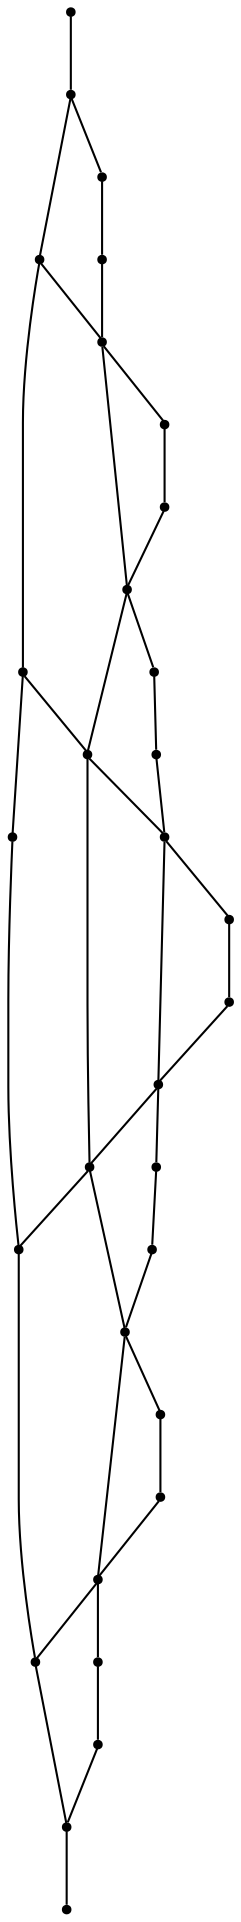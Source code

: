 graph {
  node [shape=point,comment="{\"directed\":false,\"doi\":\"10.1007/3-540-45848-4_9\",\"figure\":\"6 (2)\"}"]

  v0 [pos="1703.4041086832683,1135.4080774450813"]
  v1 [pos="1664.2707824707034,1174.5445507828906"]
  v2 [pos="1638.179143269857,1135.4080774450813"]
  v3 [pos="1625.1344362894695,1213.6790531937793"]
  v4 [pos="1618.612543741862,1135.4080774450813"]
  v5 [pos="1592.5218264261882,1174.5445507828906"]
  v6 [pos="1559.9093437194824,1135.4080774450813"]
  v7 [pos="1546.8333244323733,1291.9830896521125"]
  v8 [pos="1533.8208516438804,1135.4080774450813"]
  v9 [pos="1507.7083905537925,1174.4830387894824"]
  v10 [pos="1488.208293914795,1135.4830998246387"]
  v11 [pos="1481.6416422526042,1213.6790531937793"]
  v12 [pos="1468.5833295186362,1135.4830998246387"]
  v13 [pos="1449.0833600362143,1174.4830387894824"]
  v14 [pos="1416.4156277974448,1135.4080774450813"]
  v15 [pos="1390.3333346048994,1396.3580387894824"]
  v16 [pos="1364.2083803812664,1135.4830998246387"]
  v17 [pos="1331.6207885742188,1174.5445507828906"]
  v18 [pos="1312.083339691162,1135.4830998246387"]
  v19 [pos="1299.0083058675132,1213.6790531937793"]
  v20 [pos="1292.4874623616538,1135.4080774450813"]
  v21 [pos="1272.958278656006,1174.4830387894824"]
  v22 [pos="1246.8292236328125,1135.4080774450813"]
  v23 [pos="1233.8333447774253,1291.9830896521125"]
  v24 [pos="1220.7083702087402,1135.4830998246387"]
  v25 [pos="1188.126023610433,1174.5445507828906"]
  v26 [pos="1162.0833396911623,1135.4830998246387"]
  v27 [pos="1155.5833498636882,1213.7332218949512"]
  v28 [pos="1142.4583752950034,1135.4830998246387"]
  v29 [pos="1116.333293914795,1174.4830387894824"]
  v30 [pos="1077.245839436849,1135.4080774450813"]

  v30 -- v29 [id="-6",pos="1077.245839436849,1135.4080774450813 1116.333293914795,1174.4830387894824 1116.333293914795,1174.4830387894824 1116.333293914795,1174.4830387894824"]
  v29 -- v27 [id="-7",pos="1116.333293914795,1174.4830387894824 1155.5833498636882,1213.7332218949512 1155.5833498636882,1213.7332218949512 1155.5833498636882,1213.7332218949512"]
  v27 -- v23 [id="-8",pos="1155.5833498636882,1213.7332218949512 1233.8333447774253,1291.9830896521125 1233.8333447774253,1291.9830896521125 1233.8333447774253,1291.9830896521125"]
  v29 -- v28 [id="-17",pos="1116.333293914795,1174.4830387894824 1142.4583752950034,1135.4830998246387 1142.4583752950034,1135.4830998246387 1142.4583752950034,1135.4830998246387"]
  v28 -- v26 [id="-22",pos="1142.4583752950034,1135.4830998246387 1162.0833396911623,1135.4830998246387 1162.0833396911623,1135.4830998246387 1162.0833396911623,1135.4830998246387"]
  v27 -- v25 [id="-25",pos="1155.5833498636882,1213.7332218949512 1188.126023610433,1174.5445507828906 1188.126023610433,1174.5445507828906 1188.126023610433,1174.5445507828906"]
  v25 -- v24 [id="-26",pos="1188.126023610433,1174.5445507828906 1220.7083702087402,1135.4830998246387 1220.7083702087402,1135.4830998246387 1220.7083702087402,1135.4830998246387"]
  v26 -- v25 [id="-29",pos="1162.0833396911623,1135.4830998246387 1188.126023610433,1174.5445507828906 1188.126023610433,1174.5445507828906 1188.126023610433,1174.5445507828906"]
  v25 -- v21 [id="-33",pos="1188.126023610433,1174.5445507828906 1272.958278656006,1174.4830387894824 1272.958278656006,1174.4830387894824 1272.958278656006,1174.4830387894824"]
  v24 -- v22 [id="-38",pos="1220.7083702087402,1135.4830998246387 1246.8292236328125,1135.4080774450813 1246.8292236328125,1135.4080774450813 1246.8292236328125,1135.4080774450813"]
  v23 -- v15 [id="-39",pos="1233.8333447774253,1291.9830896521125 1390.3333346048994,1396.3580387894824 1390.3333346048994,1396.3580387894824 1390.3333346048994,1396.3580387894824"]
  v23 -- v19 [id="-40",pos="1233.8333447774253,1291.9830896521125 1299.0083058675132,1213.6790531937793 1299.0083058675132,1213.6790531937793 1299.0083058675132,1213.6790531937793"]
  v19 -- v17 [id="-41",pos="1299.0083058675132,1213.6790531937793 1331.6207885742188,1174.5445507828906 1331.6207885742188,1174.5445507828906 1331.6207885742188,1174.5445507828906"]
  v17 -- v16 [id="-42",pos="1331.6207885742188,1174.5445507828906 1364.2083803812664,1135.4830998246387 1364.2083803812664,1135.4830998246387 1364.2083803812664,1135.4830998246387"]
  v22 -- v21 [id="-47",pos="1246.8292236328125,1135.4080774450813 1272.958278656006,1174.4830387894824 1272.958278656006,1174.4830387894824 1272.958278656006,1174.4830387894824"]
  v21 -- v19 [id="-48",pos="1272.958278656006,1174.4830387894824 1299.0083058675132,1213.6790531937793 1299.0083058675132,1213.6790531937793 1299.0083058675132,1213.6790531937793"]
  v21 -- v20 [id="-50",pos="1272.958278656006,1174.4830387894824 1292.4874623616538,1135.4080774450813 1292.4874623616538,1135.4080774450813 1292.4874623616538,1135.4080774450813"]
  v20 -- v18 [id="-52",pos="1292.4874623616538,1135.4080774450813 1312.083339691162,1135.4830998246387 1312.083339691162,1135.4830998246387 1312.083339691162,1135.4830998246387"]
  v19 -- v11 [id="-54",pos="1299.0083058675132,1213.6790531937793 1481.6416422526042,1213.6790531937793 1481.6416422526042,1213.6790531937793 1481.6416422526042,1213.6790531937793"]
  v18 -- v17 [id="-55",pos="1312.083339691162,1135.4830998246387 1331.6207885742188,1174.5445507828906 1331.6207885742188,1174.5445507828906 1331.6207885742188,1174.5445507828906"]
  v17 -- v13 [id="-57",pos="1331.6207885742188,1174.5445507828906 1449.0833600362143,1174.4830387894824 1449.0833600362143,1174.4830387894824 1449.0833600362143,1174.4830387894824"]
  v16 -- v14 [id="-59",pos="1364.2083803812664,1135.4830998246387 1416.4156277974448,1135.4080774450813 1416.4156277974448,1135.4080774450813 1416.4156277974448,1135.4080774450813"]
  v15 -- v7 [id="-61",pos="1390.3333346048994,1396.3580387894824 1546.8333244323733,1291.9830896521125 1546.8333244323733,1291.9830896521125 1546.8333244323733,1291.9830896521125"]
  v14 -- v13 [id="-63",pos="1416.4156277974448,1135.4080774450813 1449.0833600362143,1174.4830387894824 1449.0833600362143,1174.4830387894824 1449.0833600362143,1174.4830387894824"]
  v13 -- v11 [id="-64",pos="1449.0833600362143,1174.4830387894824 1481.6416422526042,1213.6790531937793 1481.6416422526042,1213.6790531937793 1481.6416422526042,1213.6790531937793"]
  v11 -- v7 [id="-65",pos="1481.6416422526042,1213.6790531937793 1546.8333244323733,1291.9830896521125 1546.8333244323733,1291.9830896521125 1546.8333244323733,1291.9830896521125"]
  v13 -- v12 [id="-68",pos="1449.0833600362143,1174.4830387894824 1468.5833295186362,1135.4830998246387 1468.5833295186362,1135.4830998246387 1468.5833295186362,1135.4830998246387"]
  v12 -- v10 [id="-69",pos="1468.5833295186362,1135.4830998246387 1488.208293914795,1135.4830998246387 1488.208293914795,1135.4830998246387 1488.208293914795,1135.4830998246387"]
  v11 -- v9 [id="-71",pos="1481.6416422526042,1213.6790531937793 1507.7083905537925,1174.4830387894824 1507.7083905537925,1174.4830387894824 1507.7083905537925,1174.4830387894824"]
  v9 -- v8 [id="-72",pos="1507.7083905537925,1174.4830387894824 1533.8208516438804,1135.4080774450813 1533.8208516438804,1135.4080774450813 1533.8208516438804,1135.4080774450813"]
  v10 -- v9 [id="-74",pos="1488.208293914795,1135.4830998246387 1507.7083905537925,1174.4830387894824 1507.7083905537925,1174.4830387894824 1507.7083905537925,1174.4830387894824"]
  v9 -- v5 [id="-76",pos="1507.7083905537925,1174.4830387894824 1592.5218264261882,1174.5445507828906 1592.5218264261882,1174.5445507828906 1592.5218264261882,1174.5445507828906"]
  v8 -- v6 [id="-78",pos="1533.8208516438804,1135.4080774450813 1559.9093437194824,1135.4080774450813 1559.9093437194824,1135.4080774450813 1559.9093437194824,1135.4080774450813"]
  v7 -- v3 [id="-82",pos="1546.8333244323733,1291.9830896521125 1625.1344362894695,1213.6790531937793 1625.1344362894695,1213.6790531937793 1625.1344362894695,1213.6790531937793"]
  v3 -- v1 [id="-83",pos="1625.1344362894695,1213.6790531937793 1664.2707824707034,1174.5445507828906 1664.2707824707034,1174.5445507828906 1664.2707824707034,1174.5445507828906"]
  v1 -- v0 [id="-84",pos="1664.2707824707034,1174.5445507828906 1703.4041086832683,1135.4080774450813 1703.4041086832683,1135.4080774450813 1703.4041086832683,1135.4080774450813"]
  v6 -- v5 [id="-85",pos="1559.9093437194824,1135.4080774450813 1592.5218264261882,1174.5445507828906 1592.5218264261882,1174.5445507828906 1592.5218264261882,1174.5445507828906"]
  v5 -- v3 [id="-86",pos="1592.5218264261882,1174.5445507828906 1625.1344362894695,1213.6790531937793 1625.1344362894695,1213.6790531937793 1625.1344362894695,1213.6790531937793"]
  v5 -- v4 [id="-89",pos="1592.5218264261882,1174.5445507828906 1618.612543741862,1135.4080774450813 1618.612543741862,1135.4080774450813 1618.612543741862,1135.4080774450813"]
  v4 -- v2 [id="-92",pos="1618.612543741862,1135.4080774450813 1638.179143269857,1135.4080774450813 1638.179143269857,1135.4080774450813 1638.179143269857,1135.4080774450813"]
  v2 -- v1 [id="-97",pos="1638.179143269857,1135.4080774450813 1664.2707824707034,1174.5445507828906 1664.2707824707034,1174.5445507828906 1664.2707824707034,1174.5445507828906"]
}